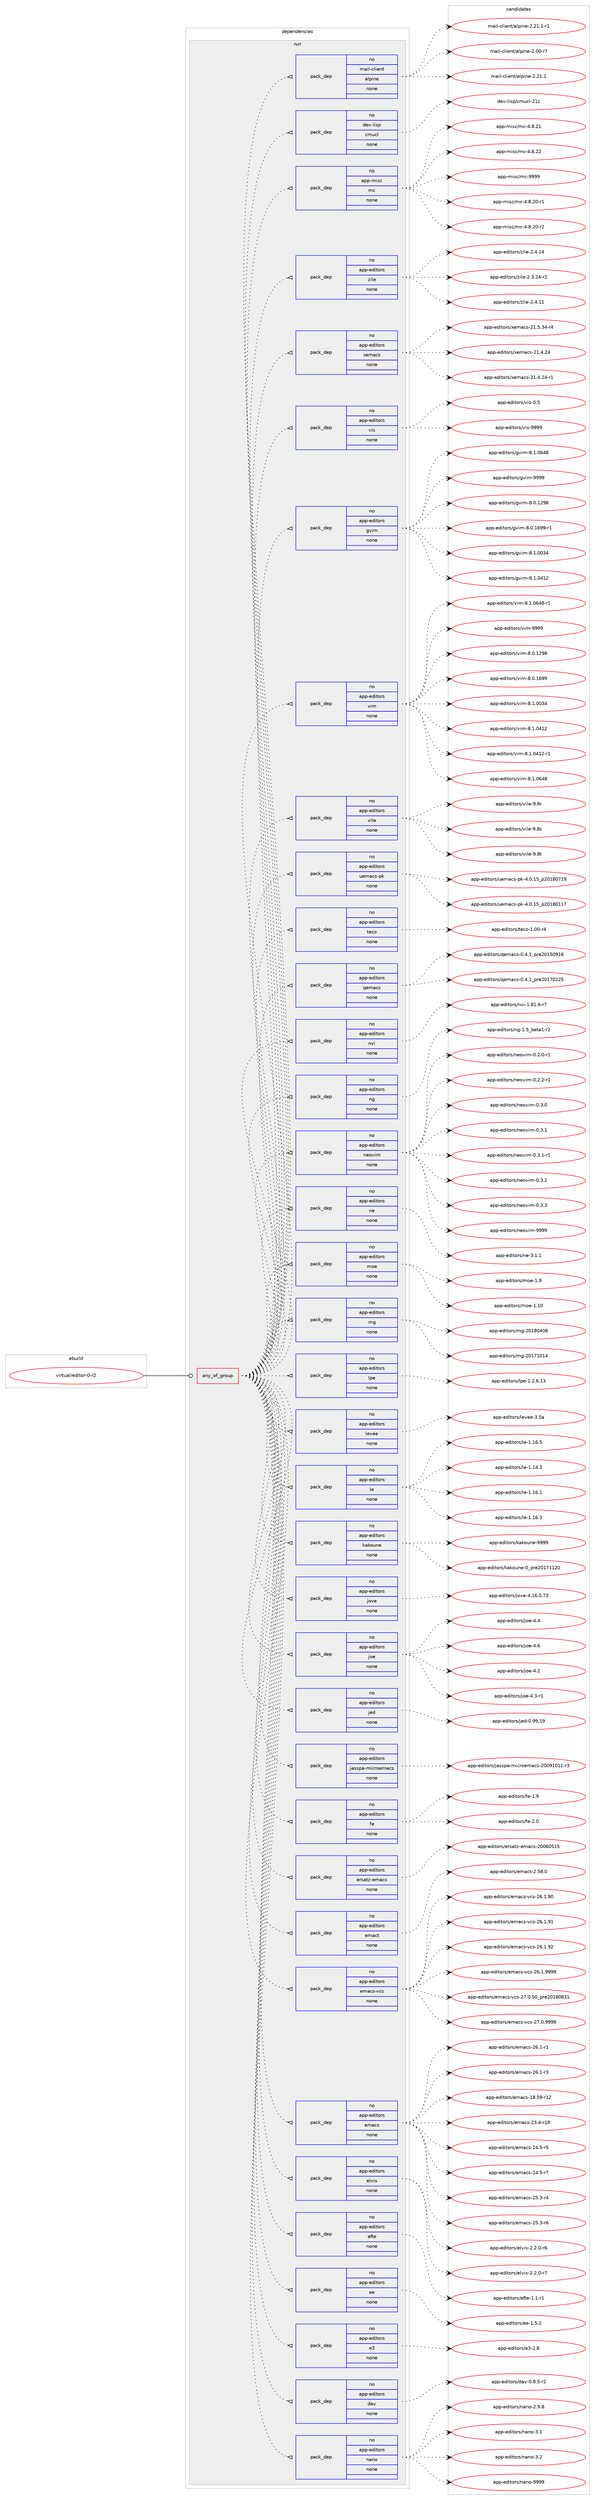 digraph prolog {

# *************
# Graph options
# *************

newrank=true;
concentrate=true;
compound=true;
graph [rankdir=LR,fontname=Helvetica,fontsize=10,ranksep=1.5];#, ranksep=2.5, nodesep=0.2];
edge  [arrowhead=vee];
node  [fontname=Helvetica,fontsize=10];

# **********
# The ebuild
# **********

subgraph cluster_leftcol {
color=gray;
rank=same;
label=<<i>ebuild</i>>;
id [label="virtual/editor-0-r2", color=red, width=4, href="../virtual/editor-0-r2.svg"];
}

# ****************
# The dependencies
# ****************

subgraph cluster_midcol {
color=gray;
label=<<i>dependencies</i>>;
subgraph cluster_compile {
fillcolor="#eeeeee";
style=filled;
label=<<i>compile</i>>;
}
subgraph cluster_compileandrun {
fillcolor="#eeeeee";
style=filled;
label=<<i>compile and run</i>>;
}
subgraph cluster_run {
fillcolor="#eeeeee";
style=filled;
label=<<i>run</i>>;
subgraph any27813 {
dependency1740996 [label=<<TABLE BORDER="0" CELLBORDER="1" CELLSPACING="0" CELLPADDING="4"><TR><TD CELLPADDING="10">any_of_group</TD></TR></TABLE>>, shape=none, color=red];subgraph pack1249619 {
dependency1740997 [label=<<TABLE BORDER="0" CELLBORDER="1" CELLSPACING="0" CELLPADDING="4" WIDTH="220"><TR><TD ROWSPAN="6" CELLPADDING="30">pack_dep</TD></TR><TR><TD WIDTH="110">no</TD></TR><TR><TD>app-editors</TD></TR><TR><TD>nano</TD></TR><TR><TD>none</TD></TR><TR><TD></TD></TR></TABLE>>, shape=none, color=blue];
}
dependency1740996:e -> dependency1740997:w [weight=20,style="dotted",arrowhead="oinv"];
subgraph pack1249620 {
dependency1740998 [label=<<TABLE BORDER="0" CELLBORDER="1" CELLSPACING="0" CELLPADDING="4" WIDTH="220"><TR><TD ROWSPAN="6" CELLPADDING="30">pack_dep</TD></TR><TR><TD WIDTH="110">no</TD></TR><TR><TD>app-editors</TD></TR><TR><TD>dav</TD></TR><TR><TD>none</TD></TR><TR><TD></TD></TR></TABLE>>, shape=none, color=blue];
}
dependency1740996:e -> dependency1740998:w [weight=20,style="dotted",arrowhead="oinv"];
subgraph pack1249621 {
dependency1740999 [label=<<TABLE BORDER="0" CELLBORDER="1" CELLSPACING="0" CELLPADDING="4" WIDTH="220"><TR><TD ROWSPAN="6" CELLPADDING="30">pack_dep</TD></TR><TR><TD WIDTH="110">no</TD></TR><TR><TD>app-editors</TD></TR><TR><TD>e3</TD></TR><TR><TD>none</TD></TR><TR><TD></TD></TR></TABLE>>, shape=none, color=blue];
}
dependency1740996:e -> dependency1740999:w [weight=20,style="dotted",arrowhead="oinv"];
subgraph pack1249622 {
dependency1741000 [label=<<TABLE BORDER="0" CELLBORDER="1" CELLSPACING="0" CELLPADDING="4" WIDTH="220"><TR><TD ROWSPAN="6" CELLPADDING="30">pack_dep</TD></TR><TR><TD WIDTH="110">no</TD></TR><TR><TD>app-editors</TD></TR><TR><TD>ee</TD></TR><TR><TD>none</TD></TR><TR><TD></TD></TR></TABLE>>, shape=none, color=blue];
}
dependency1740996:e -> dependency1741000:w [weight=20,style="dotted",arrowhead="oinv"];
subgraph pack1249623 {
dependency1741001 [label=<<TABLE BORDER="0" CELLBORDER="1" CELLSPACING="0" CELLPADDING="4" WIDTH="220"><TR><TD ROWSPAN="6" CELLPADDING="30">pack_dep</TD></TR><TR><TD WIDTH="110">no</TD></TR><TR><TD>app-editors</TD></TR><TR><TD>efte</TD></TR><TR><TD>none</TD></TR><TR><TD></TD></TR></TABLE>>, shape=none, color=blue];
}
dependency1740996:e -> dependency1741001:w [weight=20,style="dotted",arrowhead="oinv"];
subgraph pack1249624 {
dependency1741002 [label=<<TABLE BORDER="0" CELLBORDER="1" CELLSPACING="0" CELLPADDING="4" WIDTH="220"><TR><TD ROWSPAN="6" CELLPADDING="30">pack_dep</TD></TR><TR><TD WIDTH="110">no</TD></TR><TR><TD>app-editors</TD></TR><TR><TD>elvis</TD></TR><TR><TD>none</TD></TR><TR><TD></TD></TR></TABLE>>, shape=none, color=blue];
}
dependency1740996:e -> dependency1741002:w [weight=20,style="dotted",arrowhead="oinv"];
subgraph pack1249625 {
dependency1741003 [label=<<TABLE BORDER="0" CELLBORDER="1" CELLSPACING="0" CELLPADDING="4" WIDTH="220"><TR><TD ROWSPAN="6" CELLPADDING="30">pack_dep</TD></TR><TR><TD WIDTH="110">no</TD></TR><TR><TD>app-editors</TD></TR><TR><TD>emacs</TD></TR><TR><TD>none</TD></TR><TR><TD></TD></TR></TABLE>>, shape=none, color=blue];
}
dependency1740996:e -> dependency1741003:w [weight=20,style="dotted",arrowhead="oinv"];
subgraph pack1249626 {
dependency1741004 [label=<<TABLE BORDER="0" CELLBORDER="1" CELLSPACING="0" CELLPADDING="4" WIDTH="220"><TR><TD ROWSPAN="6" CELLPADDING="30">pack_dep</TD></TR><TR><TD WIDTH="110">no</TD></TR><TR><TD>app-editors</TD></TR><TR><TD>emacs-vcs</TD></TR><TR><TD>none</TD></TR><TR><TD></TD></TR></TABLE>>, shape=none, color=blue];
}
dependency1740996:e -> dependency1741004:w [weight=20,style="dotted",arrowhead="oinv"];
subgraph pack1249627 {
dependency1741005 [label=<<TABLE BORDER="0" CELLBORDER="1" CELLSPACING="0" CELLPADDING="4" WIDTH="220"><TR><TD ROWSPAN="6" CELLPADDING="30">pack_dep</TD></TR><TR><TD WIDTH="110">no</TD></TR><TR><TD>app-editors</TD></TR><TR><TD>emact</TD></TR><TR><TD>none</TD></TR><TR><TD></TD></TR></TABLE>>, shape=none, color=blue];
}
dependency1740996:e -> dependency1741005:w [weight=20,style="dotted",arrowhead="oinv"];
subgraph pack1249628 {
dependency1741006 [label=<<TABLE BORDER="0" CELLBORDER="1" CELLSPACING="0" CELLPADDING="4" WIDTH="220"><TR><TD ROWSPAN="6" CELLPADDING="30">pack_dep</TD></TR><TR><TD WIDTH="110">no</TD></TR><TR><TD>app-editors</TD></TR><TR><TD>ersatz-emacs</TD></TR><TR><TD>none</TD></TR><TR><TD></TD></TR></TABLE>>, shape=none, color=blue];
}
dependency1740996:e -> dependency1741006:w [weight=20,style="dotted",arrowhead="oinv"];
subgraph pack1249629 {
dependency1741007 [label=<<TABLE BORDER="0" CELLBORDER="1" CELLSPACING="0" CELLPADDING="4" WIDTH="220"><TR><TD ROWSPAN="6" CELLPADDING="30">pack_dep</TD></TR><TR><TD WIDTH="110">no</TD></TR><TR><TD>app-editors</TD></TR><TR><TD>fe</TD></TR><TR><TD>none</TD></TR><TR><TD></TD></TR></TABLE>>, shape=none, color=blue];
}
dependency1740996:e -> dependency1741007:w [weight=20,style="dotted",arrowhead="oinv"];
subgraph pack1249630 {
dependency1741008 [label=<<TABLE BORDER="0" CELLBORDER="1" CELLSPACING="0" CELLPADDING="4" WIDTH="220"><TR><TD ROWSPAN="6" CELLPADDING="30">pack_dep</TD></TR><TR><TD WIDTH="110">no</TD></TR><TR><TD>app-editors</TD></TR><TR><TD>jasspa-microemacs</TD></TR><TR><TD>none</TD></TR><TR><TD></TD></TR></TABLE>>, shape=none, color=blue];
}
dependency1740996:e -> dependency1741008:w [weight=20,style="dotted",arrowhead="oinv"];
subgraph pack1249631 {
dependency1741009 [label=<<TABLE BORDER="0" CELLBORDER="1" CELLSPACING="0" CELLPADDING="4" WIDTH="220"><TR><TD ROWSPAN="6" CELLPADDING="30">pack_dep</TD></TR><TR><TD WIDTH="110">no</TD></TR><TR><TD>app-editors</TD></TR><TR><TD>jed</TD></TR><TR><TD>none</TD></TR><TR><TD></TD></TR></TABLE>>, shape=none, color=blue];
}
dependency1740996:e -> dependency1741009:w [weight=20,style="dotted",arrowhead="oinv"];
subgraph pack1249632 {
dependency1741010 [label=<<TABLE BORDER="0" CELLBORDER="1" CELLSPACING="0" CELLPADDING="4" WIDTH="220"><TR><TD ROWSPAN="6" CELLPADDING="30">pack_dep</TD></TR><TR><TD WIDTH="110">no</TD></TR><TR><TD>app-editors</TD></TR><TR><TD>joe</TD></TR><TR><TD>none</TD></TR><TR><TD></TD></TR></TABLE>>, shape=none, color=blue];
}
dependency1740996:e -> dependency1741010:w [weight=20,style="dotted",arrowhead="oinv"];
subgraph pack1249633 {
dependency1741011 [label=<<TABLE BORDER="0" CELLBORDER="1" CELLSPACING="0" CELLPADDING="4" WIDTH="220"><TR><TD ROWSPAN="6" CELLPADDING="30">pack_dep</TD></TR><TR><TD WIDTH="110">no</TD></TR><TR><TD>app-editors</TD></TR><TR><TD>jove</TD></TR><TR><TD>none</TD></TR><TR><TD></TD></TR></TABLE>>, shape=none, color=blue];
}
dependency1740996:e -> dependency1741011:w [weight=20,style="dotted",arrowhead="oinv"];
subgraph pack1249634 {
dependency1741012 [label=<<TABLE BORDER="0" CELLBORDER="1" CELLSPACING="0" CELLPADDING="4" WIDTH="220"><TR><TD ROWSPAN="6" CELLPADDING="30">pack_dep</TD></TR><TR><TD WIDTH="110">no</TD></TR><TR><TD>app-editors</TD></TR><TR><TD>kakoune</TD></TR><TR><TD>none</TD></TR><TR><TD></TD></TR></TABLE>>, shape=none, color=blue];
}
dependency1740996:e -> dependency1741012:w [weight=20,style="dotted",arrowhead="oinv"];
subgraph pack1249635 {
dependency1741013 [label=<<TABLE BORDER="0" CELLBORDER="1" CELLSPACING="0" CELLPADDING="4" WIDTH="220"><TR><TD ROWSPAN="6" CELLPADDING="30">pack_dep</TD></TR><TR><TD WIDTH="110">no</TD></TR><TR><TD>app-editors</TD></TR><TR><TD>le</TD></TR><TR><TD>none</TD></TR><TR><TD></TD></TR></TABLE>>, shape=none, color=blue];
}
dependency1740996:e -> dependency1741013:w [weight=20,style="dotted",arrowhead="oinv"];
subgraph pack1249636 {
dependency1741014 [label=<<TABLE BORDER="0" CELLBORDER="1" CELLSPACING="0" CELLPADDING="4" WIDTH="220"><TR><TD ROWSPAN="6" CELLPADDING="30">pack_dep</TD></TR><TR><TD WIDTH="110">no</TD></TR><TR><TD>app-editors</TD></TR><TR><TD>levee</TD></TR><TR><TD>none</TD></TR><TR><TD></TD></TR></TABLE>>, shape=none, color=blue];
}
dependency1740996:e -> dependency1741014:w [weight=20,style="dotted",arrowhead="oinv"];
subgraph pack1249637 {
dependency1741015 [label=<<TABLE BORDER="0" CELLBORDER="1" CELLSPACING="0" CELLPADDING="4" WIDTH="220"><TR><TD ROWSPAN="6" CELLPADDING="30">pack_dep</TD></TR><TR><TD WIDTH="110">no</TD></TR><TR><TD>app-editors</TD></TR><TR><TD>lpe</TD></TR><TR><TD>none</TD></TR><TR><TD></TD></TR></TABLE>>, shape=none, color=blue];
}
dependency1740996:e -> dependency1741015:w [weight=20,style="dotted",arrowhead="oinv"];
subgraph pack1249638 {
dependency1741016 [label=<<TABLE BORDER="0" CELLBORDER="1" CELLSPACING="0" CELLPADDING="4" WIDTH="220"><TR><TD ROWSPAN="6" CELLPADDING="30">pack_dep</TD></TR><TR><TD WIDTH="110">no</TD></TR><TR><TD>app-editors</TD></TR><TR><TD>mg</TD></TR><TR><TD>none</TD></TR><TR><TD></TD></TR></TABLE>>, shape=none, color=blue];
}
dependency1740996:e -> dependency1741016:w [weight=20,style="dotted",arrowhead="oinv"];
subgraph pack1249639 {
dependency1741017 [label=<<TABLE BORDER="0" CELLBORDER="1" CELLSPACING="0" CELLPADDING="4" WIDTH="220"><TR><TD ROWSPAN="6" CELLPADDING="30">pack_dep</TD></TR><TR><TD WIDTH="110">no</TD></TR><TR><TD>app-editors</TD></TR><TR><TD>moe</TD></TR><TR><TD>none</TD></TR><TR><TD></TD></TR></TABLE>>, shape=none, color=blue];
}
dependency1740996:e -> dependency1741017:w [weight=20,style="dotted",arrowhead="oinv"];
subgraph pack1249640 {
dependency1741018 [label=<<TABLE BORDER="0" CELLBORDER="1" CELLSPACING="0" CELLPADDING="4" WIDTH="220"><TR><TD ROWSPAN="6" CELLPADDING="30">pack_dep</TD></TR><TR><TD WIDTH="110">no</TD></TR><TR><TD>app-editors</TD></TR><TR><TD>ne</TD></TR><TR><TD>none</TD></TR><TR><TD></TD></TR></TABLE>>, shape=none, color=blue];
}
dependency1740996:e -> dependency1741018:w [weight=20,style="dotted",arrowhead="oinv"];
subgraph pack1249641 {
dependency1741019 [label=<<TABLE BORDER="0" CELLBORDER="1" CELLSPACING="0" CELLPADDING="4" WIDTH="220"><TR><TD ROWSPAN="6" CELLPADDING="30">pack_dep</TD></TR><TR><TD WIDTH="110">no</TD></TR><TR><TD>app-editors</TD></TR><TR><TD>neovim</TD></TR><TR><TD>none</TD></TR><TR><TD></TD></TR></TABLE>>, shape=none, color=blue];
}
dependency1740996:e -> dependency1741019:w [weight=20,style="dotted",arrowhead="oinv"];
subgraph pack1249642 {
dependency1741020 [label=<<TABLE BORDER="0" CELLBORDER="1" CELLSPACING="0" CELLPADDING="4" WIDTH="220"><TR><TD ROWSPAN="6" CELLPADDING="30">pack_dep</TD></TR><TR><TD WIDTH="110">no</TD></TR><TR><TD>app-editors</TD></TR><TR><TD>ng</TD></TR><TR><TD>none</TD></TR><TR><TD></TD></TR></TABLE>>, shape=none, color=blue];
}
dependency1740996:e -> dependency1741020:w [weight=20,style="dotted",arrowhead="oinv"];
subgraph pack1249643 {
dependency1741021 [label=<<TABLE BORDER="0" CELLBORDER="1" CELLSPACING="0" CELLPADDING="4" WIDTH="220"><TR><TD ROWSPAN="6" CELLPADDING="30">pack_dep</TD></TR><TR><TD WIDTH="110">no</TD></TR><TR><TD>app-editors</TD></TR><TR><TD>nvi</TD></TR><TR><TD>none</TD></TR><TR><TD></TD></TR></TABLE>>, shape=none, color=blue];
}
dependency1740996:e -> dependency1741021:w [weight=20,style="dotted",arrowhead="oinv"];
subgraph pack1249644 {
dependency1741022 [label=<<TABLE BORDER="0" CELLBORDER="1" CELLSPACING="0" CELLPADDING="4" WIDTH="220"><TR><TD ROWSPAN="6" CELLPADDING="30">pack_dep</TD></TR><TR><TD WIDTH="110">no</TD></TR><TR><TD>app-editors</TD></TR><TR><TD>qemacs</TD></TR><TR><TD>none</TD></TR><TR><TD></TD></TR></TABLE>>, shape=none, color=blue];
}
dependency1740996:e -> dependency1741022:w [weight=20,style="dotted",arrowhead="oinv"];
subgraph pack1249645 {
dependency1741023 [label=<<TABLE BORDER="0" CELLBORDER="1" CELLSPACING="0" CELLPADDING="4" WIDTH="220"><TR><TD ROWSPAN="6" CELLPADDING="30">pack_dep</TD></TR><TR><TD WIDTH="110">no</TD></TR><TR><TD>app-editors</TD></TR><TR><TD>teco</TD></TR><TR><TD>none</TD></TR><TR><TD></TD></TR></TABLE>>, shape=none, color=blue];
}
dependency1740996:e -> dependency1741023:w [weight=20,style="dotted",arrowhead="oinv"];
subgraph pack1249646 {
dependency1741024 [label=<<TABLE BORDER="0" CELLBORDER="1" CELLSPACING="0" CELLPADDING="4" WIDTH="220"><TR><TD ROWSPAN="6" CELLPADDING="30">pack_dep</TD></TR><TR><TD WIDTH="110">no</TD></TR><TR><TD>app-editors</TD></TR><TR><TD>uemacs-pk</TD></TR><TR><TD>none</TD></TR><TR><TD></TD></TR></TABLE>>, shape=none, color=blue];
}
dependency1740996:e -> dependency1741024:w [weight=20,style="dotted",arrowhead="oinv"];
subgraph pack1249647 {
dependency1741025 [label=<<TABLE BORDER="0" CELLBORDER="1" CELLSPACING="0" CELLPADDING="4" WIDTH="220"><TR><TD ROWSPAN="6" CELLPADDING="30">pack_dep</TD></TR><TR><TD WIDTH="110">no</TD></TR><TR><TD>app-editors</TD></TR><TR><TD>vile</TD></TR><TR><TD>none</TD></TR><TR><TD></TD></TR></TABLE>>, shape=none, color=blue];
}
dependency1740996:e -> dependency1741025:w [weight=20,style="dotted",arrowhead="oinv"];
subgraph pack1249648 {
dependency1741026 [label=<<TABLE BORDER="0" CELLBORDER="1" CELLSPACING="0" CELLPADDING="4" WIDTH="220"><TR><TD ROWSPAN="6" CELLPADDING="30">pack_dep</TD></TR><TR><TD WIDTH="110">no</TD></TR><TR><TD>app-editors</TD></TR><TR><TD>vim</TD></TR><TR><TD>none</TD></TR><TR><TD></TD></TR></TABLE>>, shape=none, color=blue];
}
dependency1740996:e -> dependency1741026:w [weight=20,style="dotted",arrowhead="oinv"];
subgraph pack1249649 {
dependency1741027 [label=<<TABLE BORDER="0" CELLBORDER="1" CELLSPACING="0" CELLPADDING="4" WIDTH="220"><TR><TD ROWSPAN="6" CELLPADDING="30">pack_dep</TD></TR><TR><TD WIDTH="110">no</TD></TR><TR><TD>app-editors</TD></TR><TR><TD>gvim</TD></TR><TR><TD>none</TD></TR><TR><TD></TD></TR></TABLE>>, shape=none, color=blue];
}
dependency1740996:e -> dependency1741027:w [weight=20,style="dotted",arrowhead="oinv"];
subgraph pack1249650 {
dependency1741028 [label=<<TABLE BORDER="0" CELLBORDER="1" CELLSPACING="0" CELLPADDING="4" WIDTH="220"><TR><TD ROWSPAN="6" CELLPADDING="30">pack_dep</TD></TR><TR><TD WIDTH="110">no</TD></TR><TR><TD>app-editors</TD></TR><TR><TD>vis</TD></TR><TR><TD>none</TD></TR><TR><TD></TD></TR></TABLE>>, shape=none, color=blue];
}
dependency1740996:e -> dependency1741028:w [weight=20,style="dotted",arrowhead="oinv"];
subgraph pack1249651 {
dependency1741029 [label=<<TABLE BORDER="0" CELLBORDER="1" CELLSPACING="0" CELLPADDING="4" WIDTH="220"><TR><TD ROWSPAN="6" CELLPADDING="30">pack_dep</TD></TR><TR><TD WIDTH="110">no</TD></TR><TR><TD>app-editors</TD></TR><TR><TD>xemacs</TD></TR><TR><TD>none</TD></TR><TR><TD></TD></TR></TABLE>>, shape=none, color=blue];
}
dependency1740996:e -> dependency1741029:w [weight=20,style="dotted",arrowhead="oinv"];
subgraph pack1249652 {
dependency1741030 [label=<<TABLE BORDER="0" CELLBORDER="1" CELLSPACING="0" CELLPADDING="4" WIDTH="220"><TR><TD ROWSPAN="6" CELLPADDING="30">pack_dep</TD></TR><TR><TD WIDTH="110">no</TD></TR><TR><TD>app-editors</TD></TR><TR><TD>zile</TD></TR><TR><TD>none</TD></TR><TR><TD></TD></TR></TABLE>>, shape=none, color=blue];
}
dependency1740996:e -> dependency1741030:w [weight=20,style="dotted",arrowhead="oinv"];
subgraph pack1249653 {
dependency1741031 [label=<<TABLE BORDER="0" CELLBORDER="1" CELLSPACING="0" CELLPADDING="4" WIDTH="220"><TR><TD ROWSPAN="6" CELLPADDING="30">pack_dep</TD></TR><TR><TD WIDTH="110">no</TD></TR><TR><TD>app-misc</TD></TR><TR><TD>mc</TD></TR><TR><TD>none</TD></TR><TR><TD></TD></TR></TABLE>>, shape=none, color=blue];
}
dependency1740996:e -> dependency1741031:w [weight=20,style="dotted",arrowhead="oinv"];
subgraph pack1249654 {
dependency1741032 [label=<<TABLE BORDER="0" CELLBORDER="1" CELLSPACING="0" CELLPADDING="4" WIDTH="220"><TR><TD ROWSPAN="6" CELLPADDING="30">pack_dep</TD></TR><TR><TD WIDTH="110">no</TD></TR><TR><TD>dev-lisp</TD></TR><TR><TD>cmucl</TD></TR><TR><TD>none</TD></TR><TR><TD></TD></TR></TABLE>>, shape=none, color=blue];
}
dependency1740996:e -> dependency1741032:w [weight=20,style="dotted",arrowhead="oinv"];
subgraph pack1249655 {
dependency1741033 [label=<<TABLE BORDER="0" CELLBORDER="1" CELLSPACING="0" CELLPADDING="4" WIDTH="220"><TR><TD ROWSPAN="6" CELLPADDING="30">pack_dep</TD></TR><TR><TD WIDTH="110">no</TD></TR><TR><TD>mail-client</TD></TR><TR><TD>alpine</TD></TR><TR><TD>none</TD></TR><TR><TD></TD></TR></TABLE>>, shape=none, color=blue];
}
dependency1740996:e -> dependency1741033:w [weight=20,style="dotted",arrowhead="oinv"];
}
id:e -> dependency1740996:w [weight=20,style="solid",arrowhead="odot"];
}
}

# **************
# The candidates
# **************

subgraph cluster_choices {
rank=same;
color=gray;
label=<<i>candidates</i>>;

subgraph choice1249619 {
color=black;
nodesep=1;
choice97112112451011001051161111141154711097110111455046574656 [label="app-editors/nano-2.9.8", color=red, width=4,href="../app-editors/nano-2.9.8.svg"];
choice9711211245101100105116111114115471109711011145514649 [label="app-editors/nano-3.1", color=red, width=4,href="../app-editors/nano-3.1.svg"];
choice9711211245101100105116111114115471109711011145514650 [label="app-editors/nano-3.2", color=red, width=4,href="../app-editors/nano-3.2.svg"];
choice971121124510110010511611111411547110971101114557575757 [label="app-editors/nano-9999", color=red, width=4,href="../app-editors/nano-9999.svg"];
dependency1740997:e -> choice97112112451011001051161111141154711097110111455046574656:w [style=dotted,weight="100"];
dependency1740997:e -> choice9711211245101100105116111114115471109711011145514649:w [style=dotted,weight="100"];
dependency1740997:e -> choice9711211245101100105116111114115471109711011145514650:w [style=dotted,weight="100"];
dependency1740997:e -> choice971121124510110010511611111411547110971101114557575757:w [style=dotted,weight="100"];
}
subgraph choice1249620 {
color=black;
nodesep=1;
choice971121124510110010511611111411547100971184548465646534511450 [label="app-editors/dav-0.8.5-r2", color=red, width=4,href="../app-editors/dav-0.8.5-r2.svg"];
dependency1740998:e -> choice971121124510110010511611111411547100971184548465646534511450:w [style=dotted,weight="100"];
}
subgraph choice1249621 {
color=black;
nodesep=1;
choice9711211245101100105116111114115471015145504656 [label="app-editors/e3-2.8", color=red, width=4,href="../app-editors/e3-2.8.svg"];
dependency1740999:e -> choice9711211245101100105116111114115471015145504656:w [style=dotted,weight="100"];
}
subgraph choice1249622 {
color=black;
nodesep=1;
choice971121124510110010511611111411547101101454946534650 [label="app-editors/ee-1.5.2", color=red, width=4,href="../app-editors/ee-1.5.2.svg"];
dependency1741000:e -> choice971121124510110010511611111411547101101454946534650:w [style=dotted,weight="100"];
}
subgraph choice1249623 {
color=black;
nodesep=1;
choice971121124510110010511611111411547101102116101454946494511449 [label="app-editors/efte-1.1-r1", color=red, width=4,href="../app-editors/efte-1.1-r1.svg"];
dependency1741001:e -> choice971121124510110010511611111411547101102116101454946494511449:w [style=dotted,weight="100"];
}
subgraph choice1249624 {
color=black;
nodesep=1;
choice9711211245101100105116111114115471011081181051154550465046484511454 [label="app-editors/elvis-2.2.0-r6", color=red, width=4,href="../app-editors/elvis-2.2.0-r6.svg"];
choice9711211245101100105116111114115471011081181051154550465046484511455 [label="app-editors/elvis-2.2.0-r7", color=red, width=4,href="../app-editors/elvis-2.2.0-r7.svg"];
dependency1741002:e -> choice9711211245101100105116111114115471011081181051154550465046484511454:w [style=dotted,weight="100"];
dependency1741002:e -> choice9711211245101100105116111114115471011081181051154550465046484511455:w [style=dotted,weight="100"];
}
subgraph choice1249625 {
color=black;
nodesep=1;
choice9711211245101100105116111114115471011099799115454956465357451144950 [label="app-editors/emacs-18.59-r12", color=red, width=4,href="../app-editors/emacs-18.59-r12.svg"];
choice97112112451011001051161111141154710110997991154550514652451144956 [label="app-editors/emacs-23.4-r18", color=red, width=4,href="../app-editors/emacs-23.4-r18.svg"];
choice971121124510110010511611111411547101109979911545505246534511453 [label="app-editors/emacs-24.5-r5", color=red, width=4,href="../app-editors/emacs-24.5-r5.svg"];
choice971121124510110010511611111411547101109979911545505246534511455 [label="app-editors/emacs-24.5-r7", color=red, width=4,href="../app-editors/emacs-24.5-r7.svg"];
choice971121124510110010511611111411547101109979911545505346514511452 [label="app-editors/emacs-25.3-r4", color=red, width=4,href="../app-editors/emacs-25.3-r4.svg"];
choice971121124510110010511611111411547101109979911545505346514511454 [label="app-editors/emacs-25.3-r6", color=red, width=4,href="../app-editors/emacs-25.3-r6.svg"];
choice971121124510110010511611111411547101109979911545505446494511449 [label="app-editors/emacs-26.1-r1", color=red, width=4,href="../app-editors/emacs-26.1-r1.svg"];
choice971121124510110010511611111411547101109979911545505446494511451 [label="app-editors/emacs-26.1-r3", color=red, width=4,href="../app-editors/emacs-26.1-r3.svg"];
dependency1741003:e -> choice9711211245101100105116111114115471011099799115454956465357451144950:w [style=dotted,weight="100"];
dependency1741003:e -> choice97112112451011001051161111141154710110997991154550514652451144956:w [style=dotted,weight="100"];
dependency1741003:e -> choice971121124510110010511611111411547101109979911545505246534511453:w [style=dotted,weight="100"];
dependency1741003:e -> choice971121124510110010511611111411547101109979911545505246534511455:w [style=dotted,weight="100"];
dependency1741003:e -> choice971121124510110010511611111411547101109979911545505346514511452:w [style=dotted,weight="100"];
dependency1741003:e -> choice971121124510110010511611111411547101109979911545505346514511454:w [style=dotted,weight="100"];
dependency1741003:e -> choice971121124510110010511611111411547101109979911545505446494511449:w [style=dotted,weight="100"];
dependency1741003:e -> choice971121124510110010511611111411547101109979911545505446494511451:w [style=dotted,weight="100"];
}
subgraph choice1249626 {
color=black;
nodesep=1;
choice971121124510110010511611111411547101109979911545118991154550544649465748 [label="app-editors/emacs-vcs-26.1.90", color=red, width=4,href="../app-editors/emacs-vcs-26.1.90.svg"];
choice971121124510110010511611111411547101109979911545118991154550544649465749 [label="app-editors/emacs-vcs-26.1.91", color=red, width=4,href="../app-editors/emacs-vcs-26.1.91.svg"];
choice971121124510110010511611111411547101109979911545118991154550544649465750 [label="app-editors/emacs-vcs-26.1.92", color=red, width=4,href="../app-editors/emacs-vcs-26.1.92.svg"];
choice9711211245101100105116111114115471011099799115451189911545505446494657575757 [label="app-editors/emacs-vcs-26.1.9999", color=red, width=4,href="../app-editors/emacs-vcs-26.1.9999.svg"];
choice971121124510110010511611111411547101109979911545118991154550554648465348951121141015048495648565149 [label="app-editors/emacs-vcs-27.0.50_pre20180831", color=red, width=4,href="../app-editors/emacs-vcs-27.0.50_pre20180831.svg"];
choice9711211245101100105116111114115471011099799115451189911545505546484657575757 [label="app-editors/emacs-vcs-27.0.9999", color=red, width=4,href="../app-editors/emacs-vcs-27.0.9999.svg"];
dependency1741004:e -> choice971121124510110010511611111411547101109979911545118991154550544649465748:w [style=dotted,weight="100"];
dependency1741004:e -> choice971121124510110010511611111411547101109979911545118991154550544649465749:w [style=dotted,weight="100"];
dependency1741004:e -> choice971121124510110010511611111411547101109979911545118991154550544649465750:w [style=dotted,weight="100"];
dependency1741004:e -> choice9711211245101100105116111114115471011099799115451189911545505446494657575757:w [style=dotted,weight="100"];
dependency1741004:e -> choice971121124510110010511611111411547101109979911545118991154550554648465348951121141015048495648565149:w [style=dotted,weight="100"];
dependency1741004:e -> choice9711211245101100105116111114115471011099799115451189911545505546484657575757:w [style=dotted,weight="100"];
}
subgraph choice1249627 {
color=black;
nodesep=1;
choice971121124510110010511611111411547101109979911645504653564648 [label="app-editors/emact-2.58.0", color=red, width=4,href="../app-editors/emact-2.58.0.svg"];
dependency1741005:e -> choice971121124510110010511611111411547101109979911645504653564648:w [style=dotted,weight="100"];
}
subgraph choice1249628 {
color=black;
nodesep=1;
choice97112112451011001051161111141154710111411597116122451011099799115455048485448534953 [label="app-editors/ersatz-emacs-20060515", color=red, width=4,href="../app-editors/ersatz-emacs-20060515.svg"];
dependency1741006:e -> choice97112112451011001051161111141154710111411597116122451011099799115455048485448534953:w [style=dotted,weight="100"];
}
subgraph choice1249629 {
color=black;
nodesep=1;
choice97112112451011001051161111141154710210145494657 [label="app-editors/fe-1.9", color=red, width=4,href="../app-editors/fe-1.9.svg"];
choice97112112451011001051161111141154710210145504648 [label="app-editors/fe-2.0", color=red, width=4,href="../app-editors/fe-2.0.svg"];
dependency1741007:e -> choice97112112451011001051161111141154710210145494657:w [style=dotted,weight="100"];
dependency1741007:e -> choice97112112451011001051161111141154710210145504648:w [style=dotted,weight="100"];
}
subgraph choice1249630 {
color=black;
nodesep=1;
choice9711211245101100105116111114115471069711511511297451091059911411110110997991154550484857494849494511451 [label="app-editors/jasspa-microemacs-20091011-r3", color=red, width=4,href="../app-editors/jasspa-microemacs-20091011-r3.svg"];
dependency1741008:e -> choice9711211245101100105116111114115471069711511511297451091059911411110110997991154550484857494849494511451:w [style=dotted,weight="100"];
}
subgraph choice1249631 {
color=black;
nodesep=1;
choice9711211245101100105116111114115471061011004548465757464957 [label="app-editors/jed-0.99.19", color=red, width=4,href="../app-editors/jed-0.99.19.svg"];
dependency1741009:e -> choice9711211245101100105116111114115471061011004548465757464957:w [style=dotted,weight="100"];
}
subgraph choice1249632 {
color=black;
nodesep=1;
choice97112112451011001051161111141154710611110145524650 [label="app-editors/joe-4.2", color=red, width=4,href="../app-editors/joe-4.2.svg"];
choice971121124510110010511611111411547106111101455246514511449 [label="app-editors/joe-4.3-r1", color=red, width=4,href="../app-editors/joe-4.3-r1.svg"];
choice97112112451011001051161111141154710611110145524652 [label="app-editors/joe-4.4", color=red, width=4,href="../app-editors/joe-4.4.svg"];
choice97112112451011001051161111141154710611110145524654 [label="app-editors/joe-4.6", color=red, width=4,href="../app-editors/joe-4.6.svg"];
dependency1741010:e -> choice97112112451011001051161111141154710611110145524650:w [style=dotted,weight="100"];
dependency1741010:e -> choice971121124510110010511611111411547106111101455246514511449:w [style=dotted,weight="100"];
dependency1741010:e -> choice97112112451011001051161111141154710611110145524652:w [style=dotted,weight="100"];
dependency1741010:e -> choice97112112451011001051161111141154710611110145524654:w [style=dotted,weight="100"];
}
subgraph choice1249633 {
color=black;
nodesep=1;
choice97112112451011001051161111141154710611111810145524649544648465551 [label="app-editors/jove-4.16.0.73", color=red, width=4,href="../app-editors/jove-4.16.0.73.svg"];
dependency1741011:e -> choice97112112451011001051161111141154710611111810145524649544648465551:w [style=dotted,weight="100"];
}
subgraph choice1249634 {
color=black;
nodesep=1;
choice971121124510110010511611111411547107971071111171101014548951121141015048495549495048 [label="app-editors/kakoune-0_pre20171120", color=red, width=4,href="../app-editors/kakoune-0_pre20171120.svg"];
choice971121124510110010511611111411547107971071111171101014557575757 [label="app-editors/kakoune-9999", color=red, width=4,href="../app-editors/kakoune-9999.svg"];
dependency1741012:e -> choice971121124510110010511611111411547107971071111171101014548951121141015048495549495048:w [style=dotted,weight="100"];
dependency1741012:e -> choice971121124510110010511611111411547107971071111171101014557575757:w [style=dotted,weight="100"];
}
subgraph choice1249635 {
color=black;
nodesep=1;
choice97112112451011001051161111141154710810145494649524651 [label="app-editors/le-1.14.3", color=red, width=4,href="../app-editors/le-1.14.3.svg"];
choice97112112451011001051161111141154710810145494649544649 [label="app-editors/le-1.16.1", color=red, width=4,href="../app-editors/le-1.16.1.svg"];
choice97112112451011001051161111141154710810145494649544651 [label="app-editors/le-1.16.3", color=red, width=4,href="../app-editors/le-1.16.3.svg"];
choice97112112451011001051161111141154710810145494649544653 [label="app-editors/le-1.16.5", color=red, width=4,href="../app-editors/le-1.16.5.svg"];
dependency1741013:e -> choice97112112451011001051161111141154710810145494649524651:w [style=dotted,weight="100"];
dependency1741013:e -> choice97112112451011001051161111141154710810145494649544649:w [style=dotted,weight="100"];
dependency1741013:e -> choice97112112451011001051161111141154710810145494649544651:w [style=dotted,weight="100"];
dependency1741013:e -> choice97112112451011001051161111141154710810145494649544653:w [style=dotted,weight="100"];
}
subgraph choice1249636 {
color=black;
nodesep=1;
choice9711211245101100105116111114115471081011181011014551465397 [label="app-editors/levee-3.5a", color=red, width=4,href="../app-editors/levee-3.5a.svg"];
dependency1741014:e -> choice9711211245101100105116111114115471081011181011014551465397:w [style=dotted,weight="100"];
}
subgraph choice1249637 {
color=black;
nodesep=1;
choice971121124510110010511611111411547108112101454946504654464951 [label="app-editors/lpe-1.2.6.13", color=red, width=4,href="../app-editors/lpe-1.2.6.13.svg"];
dependency1741015:e -> choice971121124510110010511611111411547108112101454946504654464951:w [style=dotted,weight="100"];
}
subgraph choice1249638 {
color=black;
nodesep=1;
choice971121124510110010511611111411547109103455048495549484952 [label="app-editors/mg-20171014", color=red, width=4,href="../app-editors/mg-20171014.svg"];
choice971121124510110010511611111411547109103455048495648524856 [label="app-editors/mg-20180408", color=red, width=4,href="../app-editors/mg-20180408.svg"];
dependency1741016:e -> choice971121124510110010511611111411547109103455048495549484952:w [style=dotted,weight="100"];
dependency1741016:e -> choice971121124510110010511611111411547109103455048495648524856:w [style=dotted,weight="100"];
}
subgraph choice1249639 {
color=black;
nodesep=1;
choice9711211245101100105116111114115471091111014549464948 [label="app-editors/moe-1.10", color=red, width=4,href="../app-editors/moe-1.10.svg"];
choice97112112451011001051161111141154710911110145494657 [label="app-editors/moe-1.9", color=red, width=4,href="../app-editors/moe-1.9.svg"];
dependency1741017:e -> choice9711211245101100105116111114115471091111014549464948:w [style=dotted,weight="100"];
dependency1741017:e -> choice97112112451011001051161111141154710911110145494657:w [style=dotted,weight="100"];
}
subgraph choice1249640 {
color=black;
nodesep=1;
choice971121124510110010511611111411547110101455146494649 [label="app-editors/ne-3.1.1", color=red, width=4,href="../app-editors/ne-3.1.1.svg"];
dependency1741018:e -> choice971121124510110010511611111411547110101455146494649:w [style=dotted,weight="100"];
}
subgraph choice1249641 {
color=black;
nodesep=1;
choice9711211245101100105116111114115471101011111181051094548465046484511449 [label="app-editors/neovim-0.2.0-r1", color=red, width=4,href="../app-editors/neovim-0.2.0-r1.svg"];
choice9711211245101100105116111114115471101011111181051094548465046504511449 [label="app-editors/neovim-0.2.2-r1", color=red, width=4,href="../app-editors/neovim-0.2.2-r1.svg"];
choice971121124510110010511611111411547110101111118105109454846514648 [label="app-editors/neovim-0.3.0", color=red, width=4,href="../app-editors/neovim-0.3.0.svg"];
choice971121124510110010511611111411547110101111118105109454846514649 [label="app-editors/neovim-0.3.1", color=red, width=4,href="../app-editors/neovim-0.3.1.svg"];
choice9711211245101100105116111114115471101011111181051094548465146494511449 [label="app-editors/neovim-0.3.1-r1", color=red, width=4,href="../app-editors/neovim-0.3.1-r1.svg"];
choice971121124510110010511611111411547110101111118105109454846514650 [label="app-editors/neovim-0.3.2", color=red, width=4,href="../app-editors/neovim-0.3.2.svg"];
choice971121124510110010511611111411547110101111118105109454846514651 [label="app-editors/neovim-0.3.3", color=red, width=4,href="../app-editors/neovim-0.3.3.svg"];
choice9711211245101100105116111114115471101011111181051094557575757 [label="app-editors/neovim-9999", color=red, width=4,href="../app-editors/neovim-9999.svg"];
dependency1741019:e -> choice9711211245101100105116111114115471101011111181051094548465046484511449:w [style=dotted,weight="100"];
dependency1741019:e -> choice9711211245101100105116111114115471101011111181051094548465046504511449:w [style=dotted,weight="100"];
dependency1741019:e -> choice971121124510110010511611111411547110101111118105109454846514648:w [style=dotted,weight="100"];
dependency1741019:e -> choice971121124510110010511611111411547110101111118105109454846514649:w [style=dotted,weight="100"];
dependency1741019:e -> choice9711211245101100105116111114115471101011111181051094548465146494511449:w [style=dotted,weight="100"];
dependency1741019:e -> choice971121124510110010511611111411547110101111118105109454846514650:w [style=dotted,weight="100"];
dependency1741019:e -> choice971121124510110010511611111411547110101111118105109454846514651:w [style=dotted,weight="100"];
dependency1741019:e -> choice9711211245101100105116111114115471101011111181051094557575757:w [style=dotted,weight="100"];
}
subgraph choice1249642 {
color=black;
nodesep=1;
choice97112112451011001051161111141154711010345494653959810111697494511450 [label="app-editors/ng-1.5_beta1-r2", color=red, width=4,href="../app-editors/ng-1.5_beta1-r2.svg"];
dependency1741020:e -> choice97112112451011001051161111141154711010345494653959810111697494511450:w [style=dotted,weight="100"];
}
subgraph choice1249643 {
color=black;
nodesep=1;
choice971121124510110010511611111411547110118105454946564946544511455 [label="app-editors/nvi-1.81.6-r7", color=red, width=4,href="../app-editors/nvi-1.81.6-r7.svg"];
dependency1741021:e -> choice971121124510110010511611111411547110118105454946564946544511455:w [style=dotted,weight="100"];
}
subgraph choice1249644 {
color=black;
nodesep=1;
choice9711211245101100105116111114115471131011099799115454846524649951121141015048495348574954 [label="app-editors/qemacs-0.4.1_pre20150916", color=red, width=4,href="../app-editors/qemacs-0.4.1_pre20150916.svg"];
choice9711211245101100105116111114115471131011099799115454846524649951121141015048495548505053 [label="app-editors/qemacs-0.4.1_pre20170225", color=red, width=4,href="../app-editors/qemacs-0.4.1_pre20170225.svg"];
dependency1741022:e -> choice9711211245101100105116111114115471131011099799115454846524649951121141015048495348574954:w [style=dotted,weight="100"];
dependency1741022:e -> choice9711211245101100105116111114115471131011099799115454846524649951121141015048495548505053:w [style=dotted,weight="100"];
}
subgraph choice1249645 {
color=black;
nodesep=1;
choice9711211245101100105116111114115471161019911145494648484511452 [label="app-editors/teco-1.00-r4", color=red, width=4,href="../app-editors/teco-1.00-r4.svg"];
dependency1741023:e -> choice9711211245101100105116111114115471161019911145494648484511452:w [style=dotted,weight="100"];
}
subgraph choice1249646 {
color=black;
nodesep=1;
choice97112112451011001051161111141154711710110997991154511210745524648464953951125048495648494955 [label="app-editors/uemacs-pk-4.0.15_p20180117", color=red, width=4,href="../app-editors/uemacs-pk-4.0.15_p20180117.svg"];
choice97112112451011001051161111141154711710110997991154511210745524648464953951125048495648554957 [label="app-editors/uemacs-pk-4.0.15_p20180719", color=red, width=4,href="../app-editors/uemacs-pk-4.0.15_p20180719.svg"];
dependency1741024:e -> choice97112112451011001051161111141154711710110997991154511210745524648464953951125048495648494955:w [style=dotted,weight="100"];
dependency1741024:e -> choice97112112451011001051161111141154711710110997991154511210745524648464953951125048495648554957:w [style=dotted,weight="100"];
}
subgraph choice1249647 {
color=black;
nodesep=1;
choice97112112451011001051161111141154711810510810145574656114 [label="app-editors/vile-9.8r", color=red, width=4,href="../app-editors/vile-9.8r.svg"];
choice97112112451011001051161111141154711810510810145574656115 [label="app-editors/vile-9.8s", color=red, width=4,href="../app-editors/vile-9.8s.svg"];
choice97112112451011001051161111141154711810510810145574656116 [label="app-editors/vile-9.8t", color=red, width=4,href="../app-editors/vile-9.8t.svg"];
dependency1741025:e -> choice97112112451011001051161111141154711810510810145574656114:w [style=dotted,weight="100"];
dependency1741025:e -> choice97112112451011001051161111141154711810510810145574656115:w [style=dotted,weight="100"];
dependency1741025:e -> choice97112112451011001051161111141154711810510810145574656116:w [style=dotted,weight="100"];
}
subgraph choice1249648 {
color=black;
nodesep=1;
choice971121124510110010511611111411547118105109455646484649505756 [label="app-editors/vim-8.0.1298", color=red, width=4,href="../app-editors/vim-8.0.1298.svg"];
choice971121124510110010511611111411547118105109455646484649545757 [label="app-editors/vim-8.0.1699", color=red, width=4,href="../app-editors/vim-8.0.1699.svg"];
choice971121124510110010511611111411547118105109455646494648485152 [label="app-editors/vim-8.1.0034", color=red, width=4,href="../app-editors/vim-8.1.0034.svg"];
choice971121124510110010511611111411547118105109455646494648524950 [label="app-editors/vim-8.1.0412", color=red, width=4,href="../app-editors/vim-8.1.0412.svg"];
choice9711211245101100105116111114115471181051094556464946485249504511449 [label="app-editors/vim-8.1.0412-r1", color=red, width=4,href="../app-editors/vim-8.1.0412-r1.svg"];
choice971121124510110010511611111411547118105109455646494648545256 [label="app-editors/vim-8.1.0648", color=red, width=4,href="../app-editors/vim-8.1.0648.svg"];
choice9711211245101100105116111114115471181051094556464946485452564511449 [label="app-editors/vim-8.1.0648-r1", color=red, width=4,href="../app-editors/vim-8.1.0648-r1.svg"];
choice9711211245101100105116111114115471181051094557575757 [label="app-editors/vim-9999", color=red, width=4,href="../app-editors/vim-9999.svg"];
dependency1741026:e -> choice971121124510110010511611111411547118105109455646484649505756:w [style=dotted,weight="100"];
dependency1741026:e -> choice971121124510110010511611111411547118105109455646484649545757:w [style=dotted,weight="100"];
dependency1741026:e -> choice971121124510110010511611111411547118105109455646494648485152:w [style=dotted,weight="100"];
dependency1741026:e -> choice971121124510110010511611111411547118105109455646494648524950:w [style=dotted,weight="100"];
dependency1741026:e -> choice9711211245101100105116111114115471181051094556464946485249504511449:w [style=dotted,weight="100"];
dependency1741026:e -> choice971121124510110010511611111411547118105109455646494648545256:w [style=dotted,weight="100"];
dependency1741026:e -> choice9711211245101100105116111114115471181051094556464946485452564511449:w [style=dotted,weight="100"];
dependency1741026:e -> choice9711211245101100105116111114115471181051094557575757:w [style=dotted,weight="100"];
}
subgraph choice1249649 {
color=black;
nodesep=1;
choice971121124510110010511611111411547103118105109455646484649505756 [label="app-editors/gvim-8.0.1298", color=red, width=4,href="../app-editors/gvim-8.0.1298.svg"];
choice9711211245101100105116111114115471031181051094556464846495457574511449 [label="app-editors/gvim-8.0.1699-r1", color=red, width=4,href="../app-editors/gvim-8.0.1699-r1.svg"];
choice971121124510110010511611111411547103118105109455646494648485152 [label="app-editors/gvim-8.1.0034", color=red, width=4,href="../app-editors/gvim-8.1.0034.svg"];
choice971121124510110010511611111411547103118105109455646494648524950 [label="app-editors/gvim-8.1.0412", color=red, width=4,href="../app-editors/gvim-8.1.0412.svg"];
choice971121124510110010511611111411547103118105109455646494648545256 [label="app-editors/gvim-8.1.0648", color=red, width=4,href="../app-editors/gvim-8.1.0648.svg"];
choice9711211245101100105116111114115471031181051094557575757 [label="app-editors/gvim-9999", color=red, width=4,href="../app-editors/gvim-9999.svg"];
dependency1741027:e -> choice971121124510110010511611111411547103118105109455646484649505756:w [style=dotted,weight="100"];
dependency1741027:e -> choice9711211245101100105116111114115471031181051094556464846495457574511449:w [style=dotted,weight="100"];
dependency1741027:e -> choice971121124510110010511611111411547103118105109455646494648485152:w [style=dotted,weight="100"];
dependency1741027:e -> choice971121124510110010511611111411547103118105109455646494648524950:w [style=dotted,weight="100"];
dependency1741027:e -> choice971121124510110010511611111411547103118105109455646494648545256:w [style=dotted,weight="100"];
dependency1741027:e -> choice9711211245101100105116111114115471031181051094557575757:w [style=dotted,weight="100"];
}
subgraph choice1249650 {
color=black;
nodesep=1;
choice97112112451011001051161111141154711810511545484653 [label="app-editors/vis-0.5", color=red, width=4,href="../app-editors/vis-0.5.svg"];
choice9711211245101100105116111114115471181051154557575757 [label="app-editors/vis-9999", color=red, width=4,href="../app-editors/vis-9999.svg"];
dependency1741028:e -> choice97112112451011001051161111141154711810511545484653:w [style=dotted,weight="100"];
dependency1741028:e -> choice9711211245101100105116111114115471181051154557575757:w [style=dotted,weight="100"];
}
subgraph choice1249651 {
color=black;
nodesep=1;
choice97112112451011001051161111141154712010110997991154550494652465052 [label="app-editors/xemacs-21.4.24", color=red, width=4,href="../app-editors/xemacs-21.4.24.svg"];
choice971121124510110010511611111411547120101109979911545504946524650524511449 [label="app-editors/xemacs-21.4.24-r1", color=red, width=4,href="../app-editors/xemacs-21.4.24-r1.svg"];
choice971121124510110010511611111411547120101109979911545504946534651524511452 [label="app-editors/xemacs-21.5.34-r4", color=red, width=4,href="../app-editors/xemacs-21.5.34-r4.svg"];
dependency1741029:e -> choice97112112451011001051161111141154712010110997991154550494652465052:w [style=dotted,weight="100"];
dependency1741029:e -> choice971121124510110010511611111411547120101109979911545504946524650524511449:w [style=dotted,weight="100"];
dependency1741029:e -> choice971121124510110010511611111411547120101109979911545504946534651524511452:w [style=dotted,weight="100"];
}
subgraph choice1249652 {
color=black;
nodesep=1;
choice971121124510110010511611111411547122105108101455046514650524511450 [label="app-editors/zile-2.3.24-r2", color=red, width=4,href="../app-editors/zile-2.3.24-r2.svg"];
choice97112112451011001051161111141154712210510810145504652464949 [label="app-editors/zile-2.4.11", color=red, width=4,href="../app-editors/zile-2.4.11.svg"];
choice97112112451011001051161111141154712210510810145504652464952 [label="app-editors/zile-2.4.14", color=red, width=4,href="../app-editors/zile-2.4.14.svg"];
dependency1741030:e -> choice971121124510110010511611111411547122105108101455046514650524511450:w [style=dotted,weight="100"];
dependency1741030:e -> choice97112112451011001051161111141154712210510810145504652464949:w [style=dotted,weight="100"];
dependency1741030:e -> choice97112112451011001051161111141154712210510810145504652464952:w [style=dotted,weight="100"];
}
subgraph choice1249653 {
color=black;
nodesep=1;
choice9711211245109105115994710999455246564650484511449 [label="app-misc/mc-4.8.20-r1", color=red, width=4,href="../app-misc/mc-4.8.20-r1.svg"];
choice9711211245109105115994710999455246564650484511450 [label="app-misc/mc-4.8.20-r2", color=red, width=4,href="../app-misc/mc-4.8.20-r2.svg"];
choice971121124510910511599471099945524656465049 [label="app-misc/mc-4.8.21", color=red, width=4,href="../app-misc/mc-4.8.21.svg"];
choice971121124510910511599471099945524656465050 [label="app-misc/mc-4.8.22", color=red, width=4,href="../app-misc/mc-4.8.22.svg"];
choice97112112451091051159947109994557575757 [label="app-misc/mc-9999", color=red, width=4,href="../app-misc/mc-9999.svg"];
dependency1741031:e -> choice9711211245109105115994710999455246564650484511449:w [style=dotted,weight="100"];
dependency1741031:e -> choice9711211245109105115994710999455246564650484511450:w [style=dotted,weight="100"];
dependency1741031:e -> choice971121124510910511599471099945524656465049:w [style=dotted,weight="100"];
dependency1741031:e -> choice971121124510910511599471099945524656465050:w [style=dotted,weight="100"];
dependency1741031:e -> choice97112112451091051159947109994557575757:w [style=dotted,weight="100"];
}
subgraph choice1249654 {
color=black;
nodesep=1;
choice1001011184510810511511247991091179910845504999 [label="dev-lisp/cmucl-21c", color=red, width=4,href="../dev-lisp/cmucl-21c.svg"];
dependency1741032:e -> choice1001011184510810511511247991091179910845504999:w [style=dotted,weight="100"];
}
subgraph choice1249655 {
color=black;
nodesep=1;
choice109971051084599108105101110116479710811210511010145504648484511455 [label="mail-client/alpine-2.00-r7", color=red, width=4,href="../mail-client/alpine-2.00-r7.svg"];
choice109971051084599108105101110116479710811210511010145504650494649 [label="mail-client/alpine-2.21.1", color=red, width=4,href="../mail-client/alpine-2.21.1.svg"];
choice1099710510845991081051011101164797108112105110101455046504946494511449 [label="mail-client/alpine-2.21.1-r1", color=red, width=4,href="../mail-client/alpine-2.21.1-r1.svg"];
dependency1741033:e -> choice109971051084599108105101110116479710811210511010145504648484511455:w [style=dotted,weight="100"];
dependency1741033:e -> choice109971051084599108105101110116479710811210511010145504650494649:w [style=dotted,weight="100"];
dependency1741033:e -> choice1099710510845991081051011101164797108112105110101455046504946494511449:w [style=dotted,weight="100"];
}
}

}
